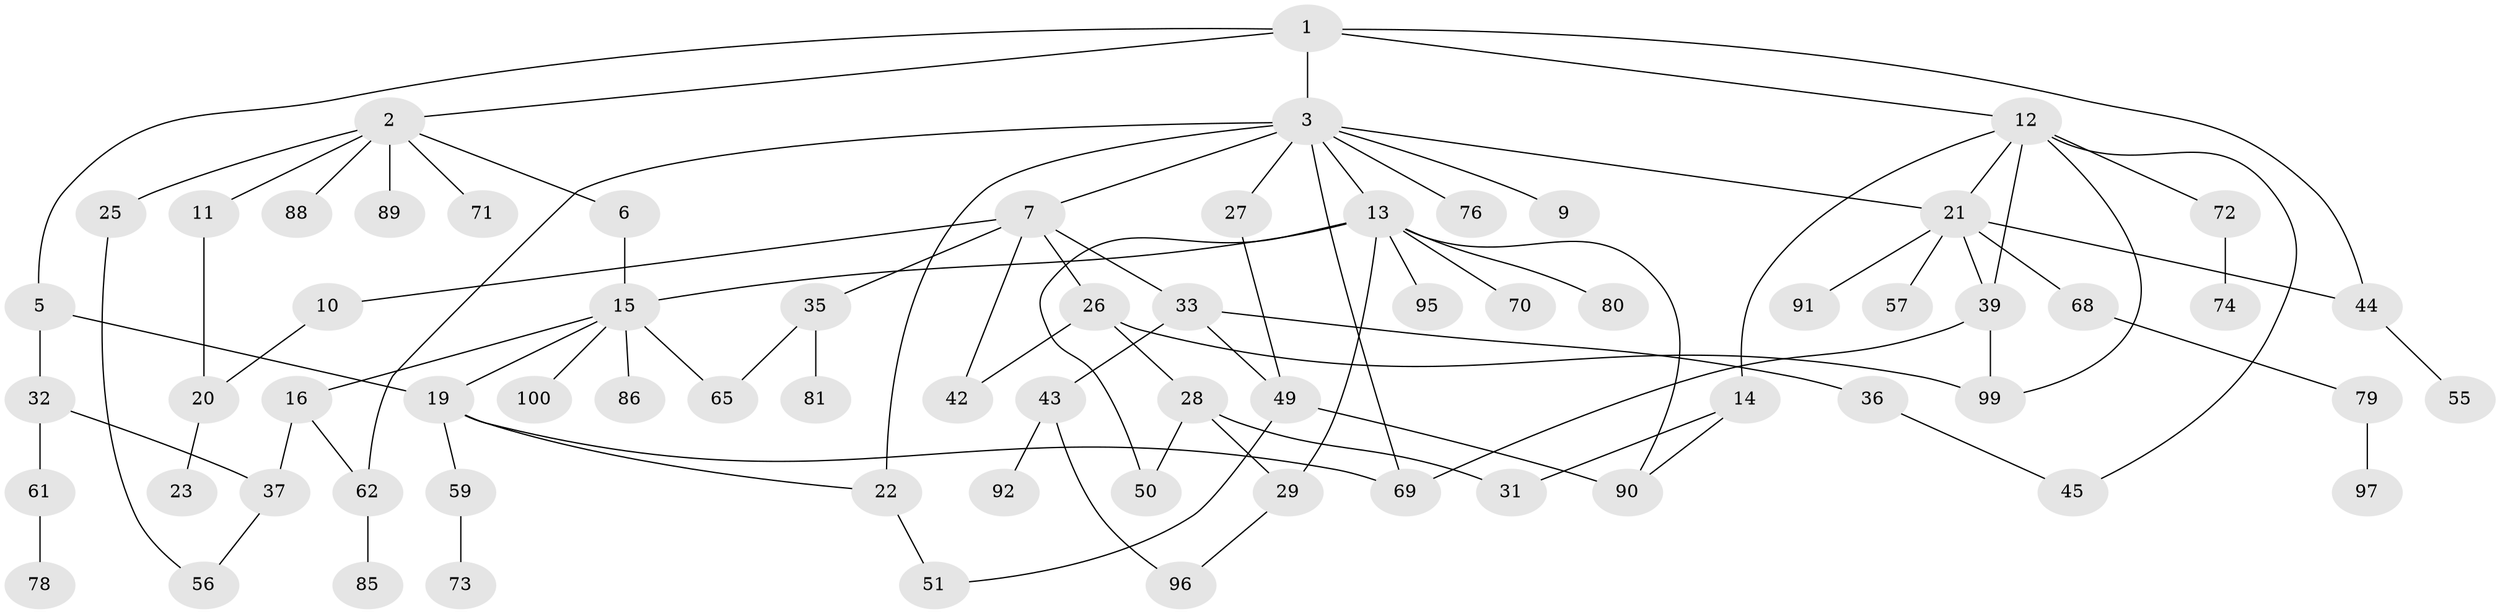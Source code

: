 // original degree distribution, {6: 0.05, 3: 0.17, 2: 0.35, 1: 0.28, 8: 0.01, 5: 0.04, 7: 0.01, 4: 0.09}
// Generated by graph-tools (version 1.1) at 2025/38/02/21/25 10:38:52]
// undirected, 69 vertices, 93 edges
graph export_dot {
graph [start="1"]
  node [color=gray90,style=filled];
  1 [super="+17"];
  2 [super="+24"];
  3 [super="+4"];
  5;
  6;
  7 [super="+8"];
  9;
  10;
  11 [super="+38"];
  12 [super="+30"];
  13 [super="+18"];
  14 [super="+47"];
  15 [super="+64"];
  16;
  19 [super="+48"];
  20 [super="+98"];
  21 [super="+40"];
  22 [super="+46"];
  23;
  25 [super="+82"];
  26 [super="+34"];
  27 [super="+94"];
  28 [super="+93"];
  29 [super="+67"];
  31 [super="+54"];
  32 [super="+58"];
  33;
  35 [super="+60"];
  36 [super="+84"];
  37 [super="+77"];
  39 [super="+41"];
  42;
  43 [super="+83"];
  44 [super="+53"];
  45;
  49 [super="+52"];
  50;
  51;
  55;
  56;
  57;
  59 [super="+63"];
  61;
  62 [super="+66"];
  65;
  68;
  69 [super="+75"];
  70;
  71;
  72;
  73;
  74 [super="+87"];
  76;
  78;
  79;
  80;
  81;
  85;
  86;
  88;
  89;
  90;
  91;
  92;
  95;
  96;
  97;
  99;
  100;
  1 -- 2;
  1 -- 3;
  1 -- 5;
  1 -- 12;
  1 -- 44;
  2 -- 6;
  2 -- 11;
  2 -- 25;
  2 -- 89;
  2 -- 88;
  2 -- 71;
  3 -- 13;
  3 -- 22;
  3 -- 69;
  3 -- 76;
  3 -- 21;
  3 -- 7;
  3 -- 9;
  3 -- 27;
  3 -- 62;
  5 -- 19;
  5 -- 32;
  6 -- 15;
  7 -- 26;
  7 -- 33;
  7 -- 35;
  7 -- 42;
  7 -- 10;
  10 -- 20;
  11 -- 20;
  12 -- 14;
  12 -- 21;
  12 -- 39;
  12 -- 45;
  12 -- 72;
  12 -- 99;
  13 -- 50;
  13 -- 90;
  13 -- 15;
  13 -- 80;
  13 -- 29;
  13 -- 70;
  13 -- 95;
  14 -- 90;
  14 -- 31;
  15 -- 16;
  15 -- 65;
  15 -- 86;
  15 -- 19;
  15 -- 100;
  16 -- 37;
  16 -- 62;
  19 -- 59;
  19 -- 22;
  19 -- 69;
  20 -- 23;
  21 -- 91;
  21 -- 68;
  21 -- 57;
  21 -- 44;
  21 -- 39;
  22 -- 51;
  25 -- 56;
  26 -- 28;
  26 -- 99;
  26 -- 42;
  27 -- 49;
  28 -- 31;
  28 -- 50;
  28 -- 29;
  29 -- 96;
  32 -- 61;
  32 -- 37;
  33 -- 36;
  33 -- 43;
  33 -- 49;
  35 -- 81;
  35 -- 65;
  36 -- 45;
  37 -- 56;
  39 -- 99;
  39 -- 69;
  43 -- 92;
  43 -- 96;
  44 -- 55;
  49 -- 90 [weight=2];
  49 -- 51;
  59 -- 73;
  61 -- 78;
  62 -- 85;
  68 -- 79;
  72 -- 74;
  79 -- 97;
}
